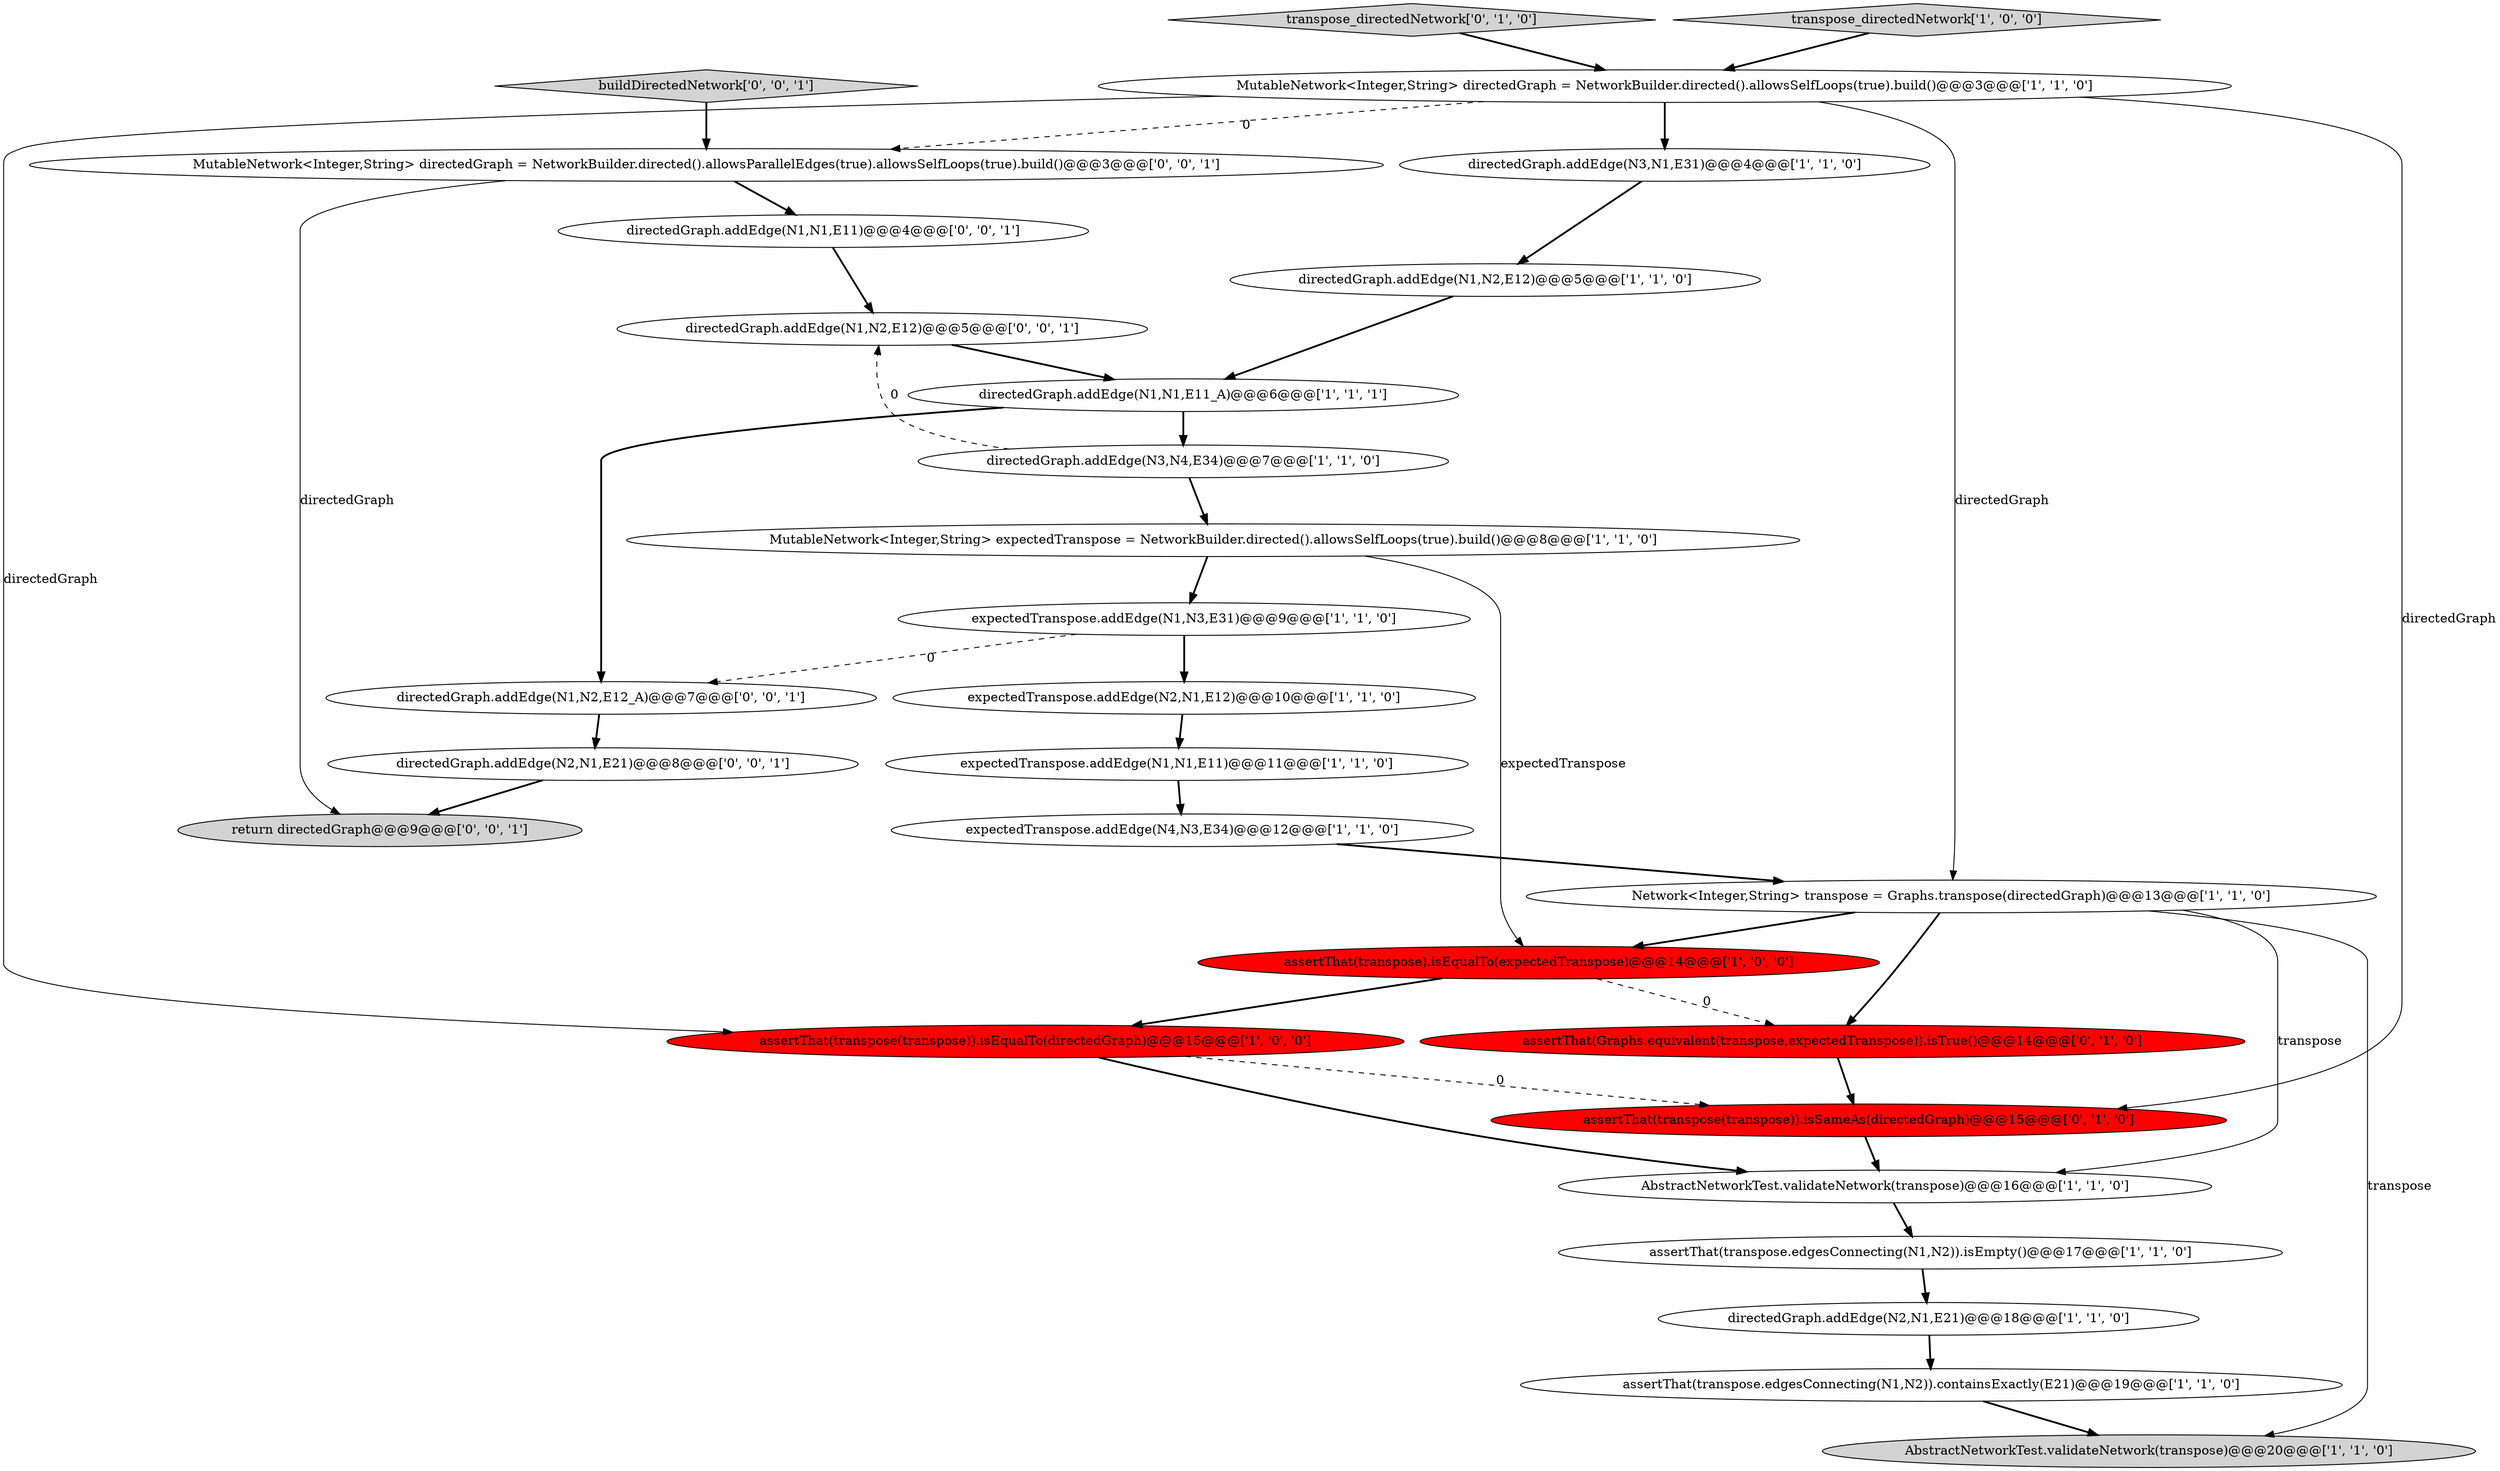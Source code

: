 digraph {
3 [style = filled, label = "expectedTranspose.addEdge(N1,N3,E31)@@@9@@@['1', '1', '0']", fillcolor = white, shape = ellipse image = "AAA0AAABBB1BBB"];
21 [style = filled, label = "transpose_directedNetwork['0', '1', '0']", fillcolor = lightgray, shape = diamond image = "AAA0AAABBB2BBB"];
20 [style = filled, label = "assertThat(Graphs.equivalent(transpose,expectedTranspose)).isTrue()@@@14@@@['0', '1', '0']", fillcolor = red, shape = ellipse image = "AAA1AAABBB2BBB"];
5 [style = filled, label = "directedGraph.addEdge(N3,N1,E31)@@@4@@@['1', '1', '0']", fillcolor = white, shape = ellipse image = "AAA0AAABBB1BBB"];
6 [style = filled, label = "assertThat(transpose.edgesConnecting(N1,N2)).containsExactly(E21)@@@19@@@['1', '1', '0']", fillcolor = white, shape = ellipse image = "AAA0AAABBB1BBB"];
23 [style = filled, label = "directedGraph.addEdge(N1,N2,E12_A)@@@7@@@['0', '0', '1']", fillcolor = white, shape = ellipse image = "AAA0AAABBB3BBB"];
17 [style = filled, label = "AbstractNetworkTest.validateNetwork(transpose)@@@20@@@['1', '1', '0']", fillcolor = lightgray, shape = ellipse image = "AAA0AAABBB1BBB"];
8 [style = filled, label = "directedGraph.addEdge(N2,N1,E21)@@@18@@@['1', '1', '0']", fillcolor = white, shape = ellipse image = "AAA0AAABBB1BBB"];
11 [style = filled, label = "directedGraph.addEdge(N3,N4,E34)@@@7@@@['1', '1', '0']", fillcolor = white, shape = ellipse image = "AAA0AAABBB1BBB"];
2 [style = filled, label = "AbstractNetworkTest.validateNetwork(transpose)@@@16@@@['1', '1', '0']", fillcolor = white, shape = ellipse image = "AAA0AAABBB1BBB"];
24 [style = filled, label = "buildDirectedNetwork['0', '0', '1']", fillcolor = lightgray, shape = diamond image = "AAA0AAABBB3BBB"];
25 [style = filled, label = "return directedGraph@@@9@@@['0', '0', '1']", fillcolor = lightgray, shape = ellipse image = "AAA0AAABBB3BBB"];
12 [style = filled, label = "expectedTranspose.addEdge(N1,N1,E11)@@@11@@@['1', '1', '0']", fillcolor = white, shape = ellipse image = "AAA0AAABBB1BBB"];
18 [style = filled, label = "assertThat(transpose).isEqualTo(expectedTranspose)@@@14@@@['1', '0', '0']", fillcolor = red, shape = ellipse image = "AAA1AAABBB1BBB"];
15 [style = filled, label = "directedGraph.addEdge(N1,N2,E12)@@@5@@@['1', '1', '0']", fillcolor = white, shape = ellipse image = "AAA0AAABBB1BBB"];
26 [style = filled, label = "MutableNetwork<Integer,String> directedGraph = NetworkBuilder.directed().allowsParallelEdges(true).allowsSelfLoops(true).build()@@@3@@@['0', '0', '1']", fillcolor = white, shape = ellipse image = "AAA0AAABBB3BBB"];
28 [style = filled, label = "directedGraph.addEdge(N1,N1,E11)@@@4@@@['0', '0', '1']", fillcolor = white, shape = ellipse image = "AAA0AAABBB3BBB"];
14 [style = filled, label = "Network<Integer,String> transpose = Graphs.transpose(directedGraph)@@@13@@@['1', '1', '0']", fillcolor = white, shape = ellipse image = "AAA0AAABBB1BBB"];
4 [style = filled, label = "assertThat(transpose.edgesConnecting(N1,N2)).isEmpty()@@@17@@@['1', '1', '0']", fillcolor = white, shape = ellipse image = "AAA0AAABBB1BBB"];
0 [style = filled, label = "assertThat(transpose(transpose)).isEqualTo(directedGraph)@@@15@@@['1', '0', '0']", fillcolor = red, shape = ellipse image = "AAA1AAABBB1BBB"];
10 [style = filled, label = "expectedTranspose.addEdge(N2,N1,E12)@@@10@@@['1', '1', '0']", fillcolor = white, shape = ellipse image = "AAA0AAABBB1BBB"];
16 [style = filled, label = "transpose_directedNetwork['1', '0', '0']", fillcolor = lightgray, shape = diamond image = "AAA0AAABBB1BBB"];
7 [style = filled, label = "directedGraph.addEdge(N1,N1,E11_A)@@@6@@@['1', '1', '1']", fillcolor = white, shape = ellipse image = "AAA0AAABBB1BBB"];
1 [style = filled, label = "MutableNetwork<Integer,String> directedGraph = NetworkBuilder.directed().allowsSelfLoops(true).build()@@@3@@@['1', '1', '0']", fillcolor = white, shape = ellipse image = "AAA0AAABBB1BBB"];
19 [style = filled, label = "assertThat(transpose(transpose)).isSameAs(directedGraph)@@@15@@@['0', '1', '0']", fillcolor = red, shape = ellipse image = "AAA1AAABBB2BBB"];
22 [style = filled, label = "directedGraph.addEdge(N1,N2,E12)@@@5@@@['0', '0', '1']", fillcolor = white, shape = ellipse image = "AAA0AAABBB3BBB"];
27 [style = filled, label = "directedGraph.addEdge(N2,N1,E21)@@@8@@@['0', '0', '1']", fillcolor = white, shape = ellipse image = "AAA0AAABBB3BBB"];
9 [style = filled, label = "MutableNetwork<Integer,String> expectedTranspose = NetworkBuilder.directed().allowsSelfLoops(true).build()@@@8@@@['1', '1', '0']", fillcolor = white, shape = ellipse image = "AAA0AAABBB1BBB"];
13 [style = filled, label = "expectedTranspose.addEdge(N4,N3,E34)@@@12@@@['1', '1', '0']", fillcolor = white, shape = ellipse image = "AAA0AAABBB1BBB"];
1->5 [style = bold, label=""];
6->17 [style = bold, label=""];
1->0 [style = solid, label="directedGraph"];
7->11 [style = bold, label=""];
15->7 [style = bold, label=""];
23->27 [style = bold, label=""];
9->18 [style = solid, label="expectedTranspose"];
1->26 [style = dashed, label="0"];
0->19 [style = dashed, label="0"];
0->2 [style = bold, label=""];
11->22 [style = dashed, label="0"];
5->15 [style = bold, label=""];
8->6 [style = bold, label=""];
19->2 [style = bold, label=""];
11->9 [style = bold, label=""];
1->19 [style = solid, label="directedGraph"];
2->4 [style = bold, label=""];
22->7 [style = bold, label=""];
3->23 [style = dashed, label="0"];
3->10 [style = bold, label=""];
12->13 [style = bold, label=""];
24->26 [style = bold, label=""];
16->1 [style = bold, label=""];
10->12 [style = bold, label=""];
18->20 [style = dashed, label="0"];
7->23 [style = bold, label=""];
21->1 [style = bold, label=""];
26->25 [style = solid, label="directedGraph"];
9->3 [style = bold, label=""];
4->8 [style = bold, label=""];
14->18 [style = bold, label=""];
26->28 [style = bold, label=""];
20->19 [style = bold, label=""];
14->2 [style = solid, label="transpose"];
13->14 [style = bold, label=""];
27->25 [style = bold, label=""];
18->0 [style = bold, label=""];
1->14 [style = solid, label="directedGraph"];
28->22 [style = bold, label=""];
14->17 [style = solid, label="transpose"];
14->20 [style = bold, label=""];
}
